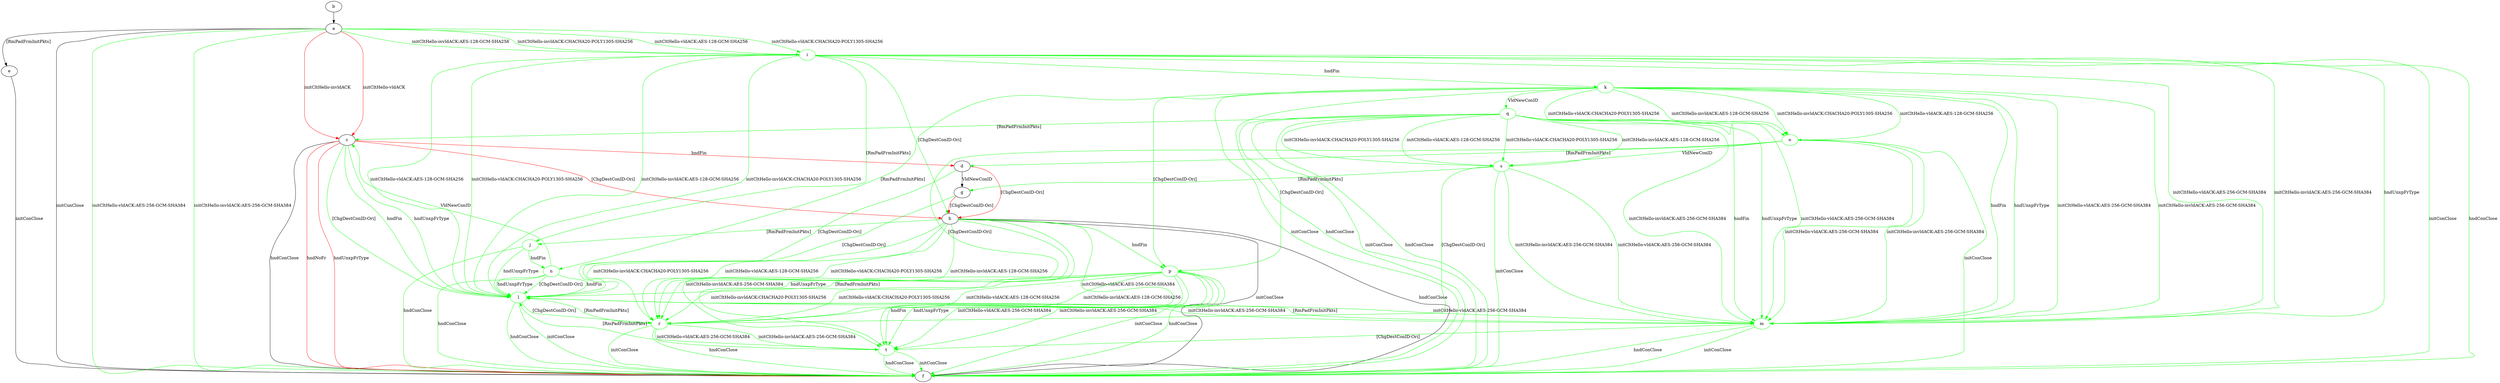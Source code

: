 digraph "" {
	a -> c	[key=0,
		color=red,
		label="initCltHello-vldACK "];
	a -> c	[key=1,
		color=red,
		label="initCltHello-invldACK "];
	a -> e	[key=0,
		label="[RmPadFrmInitPkts] "];
	a -> f	[key=0,
		label="initConClose "];
	a -> f	[key=1,
		color=green,
		label="initCltHello-vldACK:AES-256-GCM-SHA384 "];
	a -> f	[key=2,
		color=green,
		label="initCltHello-invldACK:AES-256-GCM-SHA384 "];
	i	[color=green];
	a -> i	[key=0,
		color=green,
		label="initCltHello-vldACK:AES-128-GCM-SHA256 "];
	a -> i	[key=1,
		color=green,
		label="initCltHello-vldACK:CHACHA20-POLY1305-SHA256 "];
	a -> i	[key=2,
		color=green,
		label="initCltHello-invldACK:AES-128-GCM-SHA256 "];
	a -> i	[key=3,
		color=green,
		label="initCltHello-invldACK:CHACHA20-POLY1305-SHA256 "];
	b -> a	[key=0];
	c -> d	[key=0,
		color=red,
		label="hndFin "];
	c -> f	[key=0,
		label="hndConClose "];
	c -> f	[key=1,
		color=red,
		label="hndNoFr "];
	c -> f	[key=2,
		color=red,
		label="hndUnxpFrType "];
	c -> h	[key=0,
		color=red,
		label="[ChgDestConID-Ori] "];
	l	[color=green];
	c -> l	[key=0,
		color=green,
		label="hndFin "];
	c -> l	[key=1,
		color=green,
		label="hndUnxpFrType "];
	c -> l	[key=2,
		color=green,
		label="[ChgDestConID-Ori] "];
	d -> g	[key=0,
		label="VldNewConID "];
	d -> h	[key=0,
		color=red,
		label="[ChgDestConID-Ori] "];
	d -> l	[key=0,
		color=green,
		label="[ChgDestConID-Ori] "];
	e -> f	[key=0,
		label="initConClose "];
	g -> h	[key=0,
		color=red,
		label="[ChgDestConID-Ori] "];
	g -> l	[key=0,
		color=green,
		label="[ChgDestConID-Ori] "];
	h -> f	[key=0,
		label="initConClose "];
	h -> f	[key=1,
		label="hndConClose "];
	j	[color=green];
	h -> j	[key=0,
		color=green,
		label="[RmPadFrmInitPkts] "];
	p	[color=green];
	h -> p	[key=0,
		color=green,
		label="hndFin "];
	r	[color=green];
	h -> r	[key=0,
		color=green,
		label="initCltHello-vldACK:AES-128-GCM-SHA256 "];
	h -> r	[key=1,
		color=green,
		label="initCltHello-vldACK:CHACHA20-POLY1305-SHA256 "];
	h -> r	[key=2,
		color=green,
		label="initCltHello-invldACK:AES-128-GCM-SHA256 "];
	h -> r	[key=3,
		color=green,
		label="initCltHello-invldACK:CHACHA20-POLY1305-SHA256 "];
	t	[color=green];
	h -> t	[key=0,
		color=green,
		label="initCltHello-vldACK:AES-256-GCM-SHA384 "];
	h -> t	[key=1,
		color=green,
		label="initCltHello-invldACK:AES-256-GCM-SHA384 "];
	h -> t	[key=2,
		color=green,
		label="hndUnxpFrType "];
	i -> f	[key=0,
		color=green,
		label="initConClose "];
	i -> f	[key=1,
		color=green,
		label="hndConClose "];
	i -> h	[key=0,
		color=green,
		label="[ChgDestConID-Ori] "];
	i -> j	[key=0,
		color=green,
		label="[RmPadFrmInitPkts] "];
	k	[color=green];
	i -> k	[key=0,
		color=green,
		label="hndFin "];
	i -> l	[key=0,
		color=green,
		label="initCltHello-vldACK:AES-128-GCM-SHA256 "];
	i -> l	[key=1,
		color=green,
		label="initCltHello-vldACK:CHACHA20-POLY1305-SHA256 "];
	i -> l	[key=2,
		color=green,
		label="initCltHello-invldACK:AES-128-GCM-SHA256 "];
	i -> l	[key=3,
		color=green,
		label="initCltHello-invldACK:CHACHA20-POLY1305-SHA256 "];
	m	[color=green];
	i -> m	[key=0,
		color=green,
		label="initCltHello-vldACK:AES-256-GCM-SHA384 "];
	i -> m	[key=1,
		color=green,
		label="initCltHello-invldACK:AES-256-GCM-SHA384 "];
	i -> m	[key=2,
		color=green,
		label="hndUnxpFrType "];
	j -> f	[key=0,
		color=green,
		label="hndConClose "];
	j -> l	[key=0,
		color=green,
		label="hndUnxpFrType "];
	n	[color=green];
	j -> n	[key=0,
		color=green,
		label="hndFin "];
	k -> f	[key=0,
		color=green,
		label="initConClose "];
	k -> f	[key=1,
		color=green,
		label="hndConClose "];
	k -> m	[key=0,
		color=green,
		label="initCltHello-vldACK:AES-256-GCM-SHA384 "];
	k -> m	[key=1,
		color=green,
		label="initCltHello-invldACK:AES-256-GCM-SHA384 "];
	k -> m	[key=2,
		color=green,
		label="hndFin "];
	k -> m	[key=3,
		color=green,
		label="hndUnxpFrType "];
	k -> n	[key=0,
		color=green,
		label="[RmPadFrmInitPkts] "];
	o	[color=green];
	k -> o	[key=0,
		color=green,
		label="initCltHello-vldACK:AES-128-GCM-SHA256 "];
	k -> o	[key=1,
		color=green,
		label="initCltHello-vldACK:CHACHA20-POLY1305-SHA256 "];
	k -> o	[key=2,
		color=green,
		label="initCltHello-invldACK:AES-128-GCM-SHA256 "];
	k -> o	[key=3,
		color=green,
		label="initCltHello-invldACK:CHACHA20-POLY1305-SHA256 "];
	k -> p	[key=0,
		color=green,
		label="[ChgDestConID-Ori] "];
	q	[color=green];
	k -> q	[key=0,
		color=green,
		label="VldNewConID "];
	l -> f	[key=0,
		color=green,
		label="initConClose "];
	l -> f	[key=1,
		color=green,
		label="hndConClose "];
	l -> m	[key=0,
		color=green,
		label="initCltHello-vldACK:AES-256-GCM-SHA384 "];
	l -> m	[key=1,
		color=green,
		label="initCltHello-invldACK:AES-256-GCM-SHA384 "];
	l -> r	[key=0,
		color=green,
		label="[ChgDestConID-Ori] "];
	m -> f	[key=0,
		color=green,
		label="initConClose "];
	m -> f	[key=1,
		color=green,
		label="hndConClose "];
	m -> l	[key=0,
		color=green,
		label="[RmPadFrmInitPkts] "];
	m -> t	[key=0,
		color=green,
		label="[ChgDestConID-Ori] "];
	n -> c	[key=0,
		color=green,
		label="VldNewConID "];
	n -> f	[key=0,
		color=green,
		label="hndConClose "];
	n -> l	[key=0,
		color=green,
		label="hndFin "];
	n -> l	[key=1,
		color=green,
		label="hndUnxpFrType "];
	n -> l	[key=2,
		color=green,
		label="[ChgDestConID-Ori] "];
	o -> d	[key=0,
		color=green,
		label="[RmPadFrmInitPkts] "];
	o -> f	[key=0,
		color=green,
		label="initConClose "];
	o -> m	[key=0,
		color=green,
		label="initCltHello-vldACK:AES-256-GCM-SHA384 "];
	o -> m	[key=1,
		color=green,
		label="initCltHello-invldACK:AES-256-GCM-SHA384 "];
	o -> r	[key=0,
		color=green,
		label="[ChgDestConID-Ori] "];
	s	[color=green];
	o -> s	[key=0,
		color=green,
		label="VldNewConID "];
	p -> f	[key=0,
		color=green,
		label="initConClose "];
	p -> f	[key=1,
		color=green,
		label="hndConClose "];
	p -> l	[key=0,
		color=green,
		label="[RmPadFrmInitPkts] "];
	p -> r	[key=0,
		color=green,
		label="initCltHello-vldACK:AES-128-GCM-SHA256 "];
	p -> r	[key=1,
		color=green,
		label="initCltHello-vldACK:CHACHA20-POLY1305-SHA256 "];
	p -> r	[key=2,
		color=green,
		label="initCltHello-invldACK:AES-128-GCM-SHA256 "];
	p -> r	[key=3,
		color=green,
		label="initCltHello-invldACK:CHACHA20-POLY1305-SHA256 "];
	p -> t	[key=0,
		color=green,
		label="initCltHello-vldACK:AES-256-GCM-SHA384 "];
	p -> t	[key=1,
		color=green,
		label="initCltHello-invldACK:AES-256-GCM-SHA384 "];
	p -> t	[key=2,
		color=green,
		label="hndFin "];
	p -> t	[key=3,
		color=green,
		label="hndUnxpFrType "];
	q -> c	[key=0,
		color=green,
		label="[RmPadFrmInitPkts] "];
	q -> f	[key=0,
		color=green,
		label="initConClose "];
	q -> f	[key=1,
		color=green,
		label="hndConClose "];
	q -> m	[key=0,
		color=green,
		label="initCltHello-vldACK:AES-256-GCM-SHA384 "];
	q -> m	[key=1,
		color=green,
		label="initCltHello-invldACK:AES-256-GCM-SHA384 "];
	q -> m	[key=2,
		color=green,
		label="hndFin "];
	q -> m	[key=3,
		color=green,
		label="hndUnxpFrType "];
	q -> p	[key=0,
		color=green,
		label="[ChgDestConID-Ori] "];
	q -> s	[key=0,
		color=green,
		label="initCltHello-vldACK:AES-128-GCM-SHA256 "];
	q -> s	[key=1,
		color=green,
		label="initCltHello-vldACK:CHACHA20-POLY1305-SHA256 "];
	q -> s	[key=2,
		color=green,
		label="initCltHello-invldACK:AES-128-GCM-SHA256 "];
	q -> s	[key=3,
		color=green,
		label="initCltHello-invldACK:CHACHA20-POLY1305-SHA256 "];
	r -> f	[key=0,
		color=green,
		label="initConClose "];
	r -> f	[key=1,
		color=green,
		label="hndConClose "];
	r -> l	[key=0,
		color=green,
		label="[RmPadFrmInitPkts] "];
	r -> t	[key=0,
		color=green,
		label="initCltHello-vldACK:AES-256-GCM-SHA384 "];
	r -> t	[key=1,
		color=green,
		label="initCltHello-invldACK:AES-256-GCM-SHA384 "];
	s -> f	[key=0,
		color=green,
		label="initConClose "];
	s -> g	[key=0,
		color=green,
		label="[RmPadFrmInitPkts] "];
	s -> m	[key=0,
		color=green,
		label="initCltHello-vldACK:AES-256-GCM-SHA384 "];
	s -> m	[key=1,
		color=green,
		label="initCltHello-invldACK:AES-256-GCM-SHA384 "];
	s -> r	[key=0,
		color=green,
		label="[ChgDestConID-Ori] "];
	t -> f	[key=0,
		color=green,
		label="initConClose "];
	t -> f	[key=1,
		color=green,
		label="hndConClose "];
	t -> l	[key=0,
		color=green,
		label="[RmPadFrmInitPkts] "];
}
